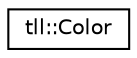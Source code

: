 digraph "Graphical Class Hierarchy"
{
 // LATEX_PDF_SIZE
  edge [fontname="Helvetica",fontsize="10",labelfontname="Helvetica",labelfontsize="10"];
  node [fontname="Helvetica",fontsize="10",shape=record];
  rankdir="LR";
  Node0 [label="tll::Color",height=0.2,width=0.4,color="black", fillcolor="white", style="filled",URL="$classtll_1_1Color.html",tooltip="Color information."];
}
